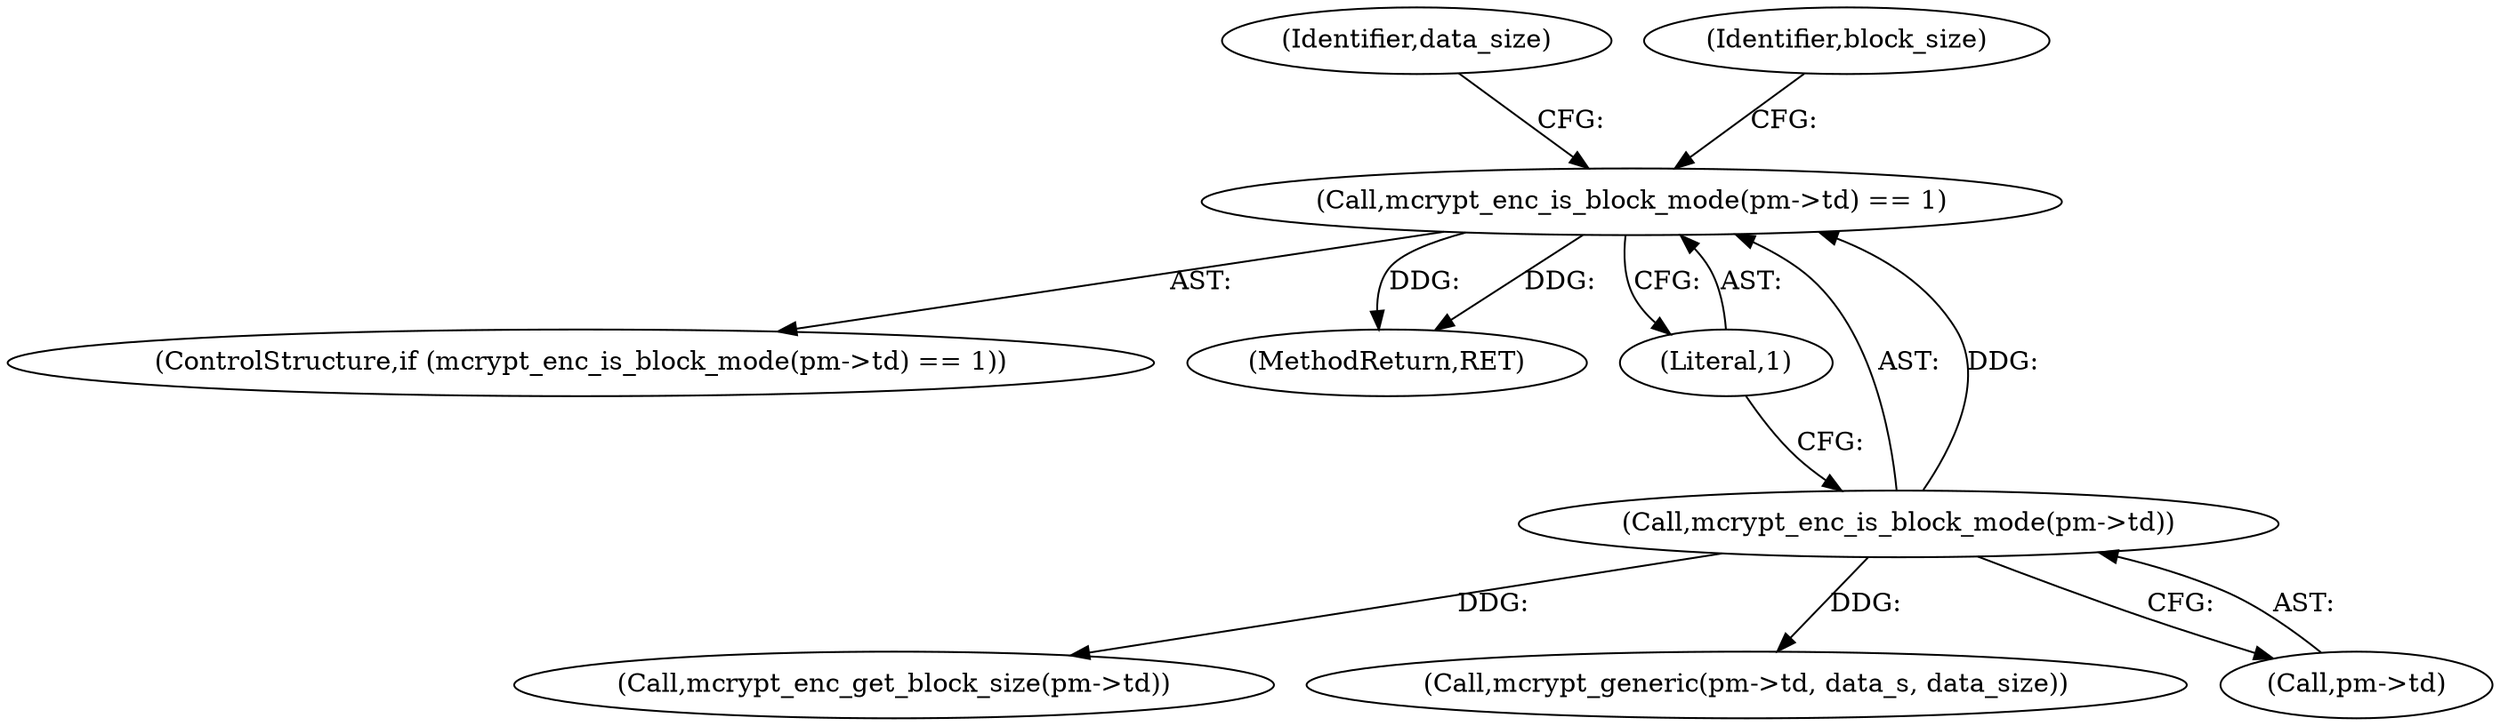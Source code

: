 digraph "0_php-src_6c5211a0cef0cc2854eaa387e0eb036e012904d0?w=1_1@API" {
"1000121" [label="(Call,mcrypt_enc_is_block_mode(pm->td) == 1)"];
"1000122" [label="(Call,mcrypt_enc_is_block_mode(pm->td))"];
"1000168" [label="(Identifier,data_size)"];
"1000120" [label="(ControlStructure,if (mcrypt_enc_is_block_mode(pm->td) == 1))"];
"1000201" [label="(MethodReturn,RET)"];
"1000130" [label="(Call,mcrypt_enc_get_block_size(pm->td))"];
"1000184" [label="(Call,mcrypt_generic(pm->td, data_s, data_size))"];
"1000121" [label="(Call,mcrypt_enc_is_block_mode(pm->td) == 1)"];
"1000122" [label="(Call,mcrypt_enc_is_block_mode(pm->td))"];
"1000126" [label="(Literal,1)"];
"1000123" [label="(Call,pm->td)"];
"1000129" [label="(Identifier,block_size)"];
"1000121" -> "1000120"  [label="AST: "];
"1000121" -> "1000126"  [label="CFG: "];
"1000122" -> "1000121"  [label="AST: "];
"1000126" -> "1000121"  [label="AST: "];
"1000129" -> "1000121"  [label="CFG: "];
"1000168" -> "1000121"  [label="CFG: "];
"1000121" -> "1000201"  [label="DDG: "];
"1000121" -> "1000201"  [label="DDG: "];
"1000122" -> "1000121"  [label="DDG: "];
"1000122" -> "1000123"  [label="CFG: "];
"1000123" -> "1000122"  [label="AST: "];
"1000126" -> "1000122"  [label="CFG: "];
"1000122" -> "1000130"  [label="DDG: "];
"1000122" -> "1000184"  [label="DDG: "];
}

